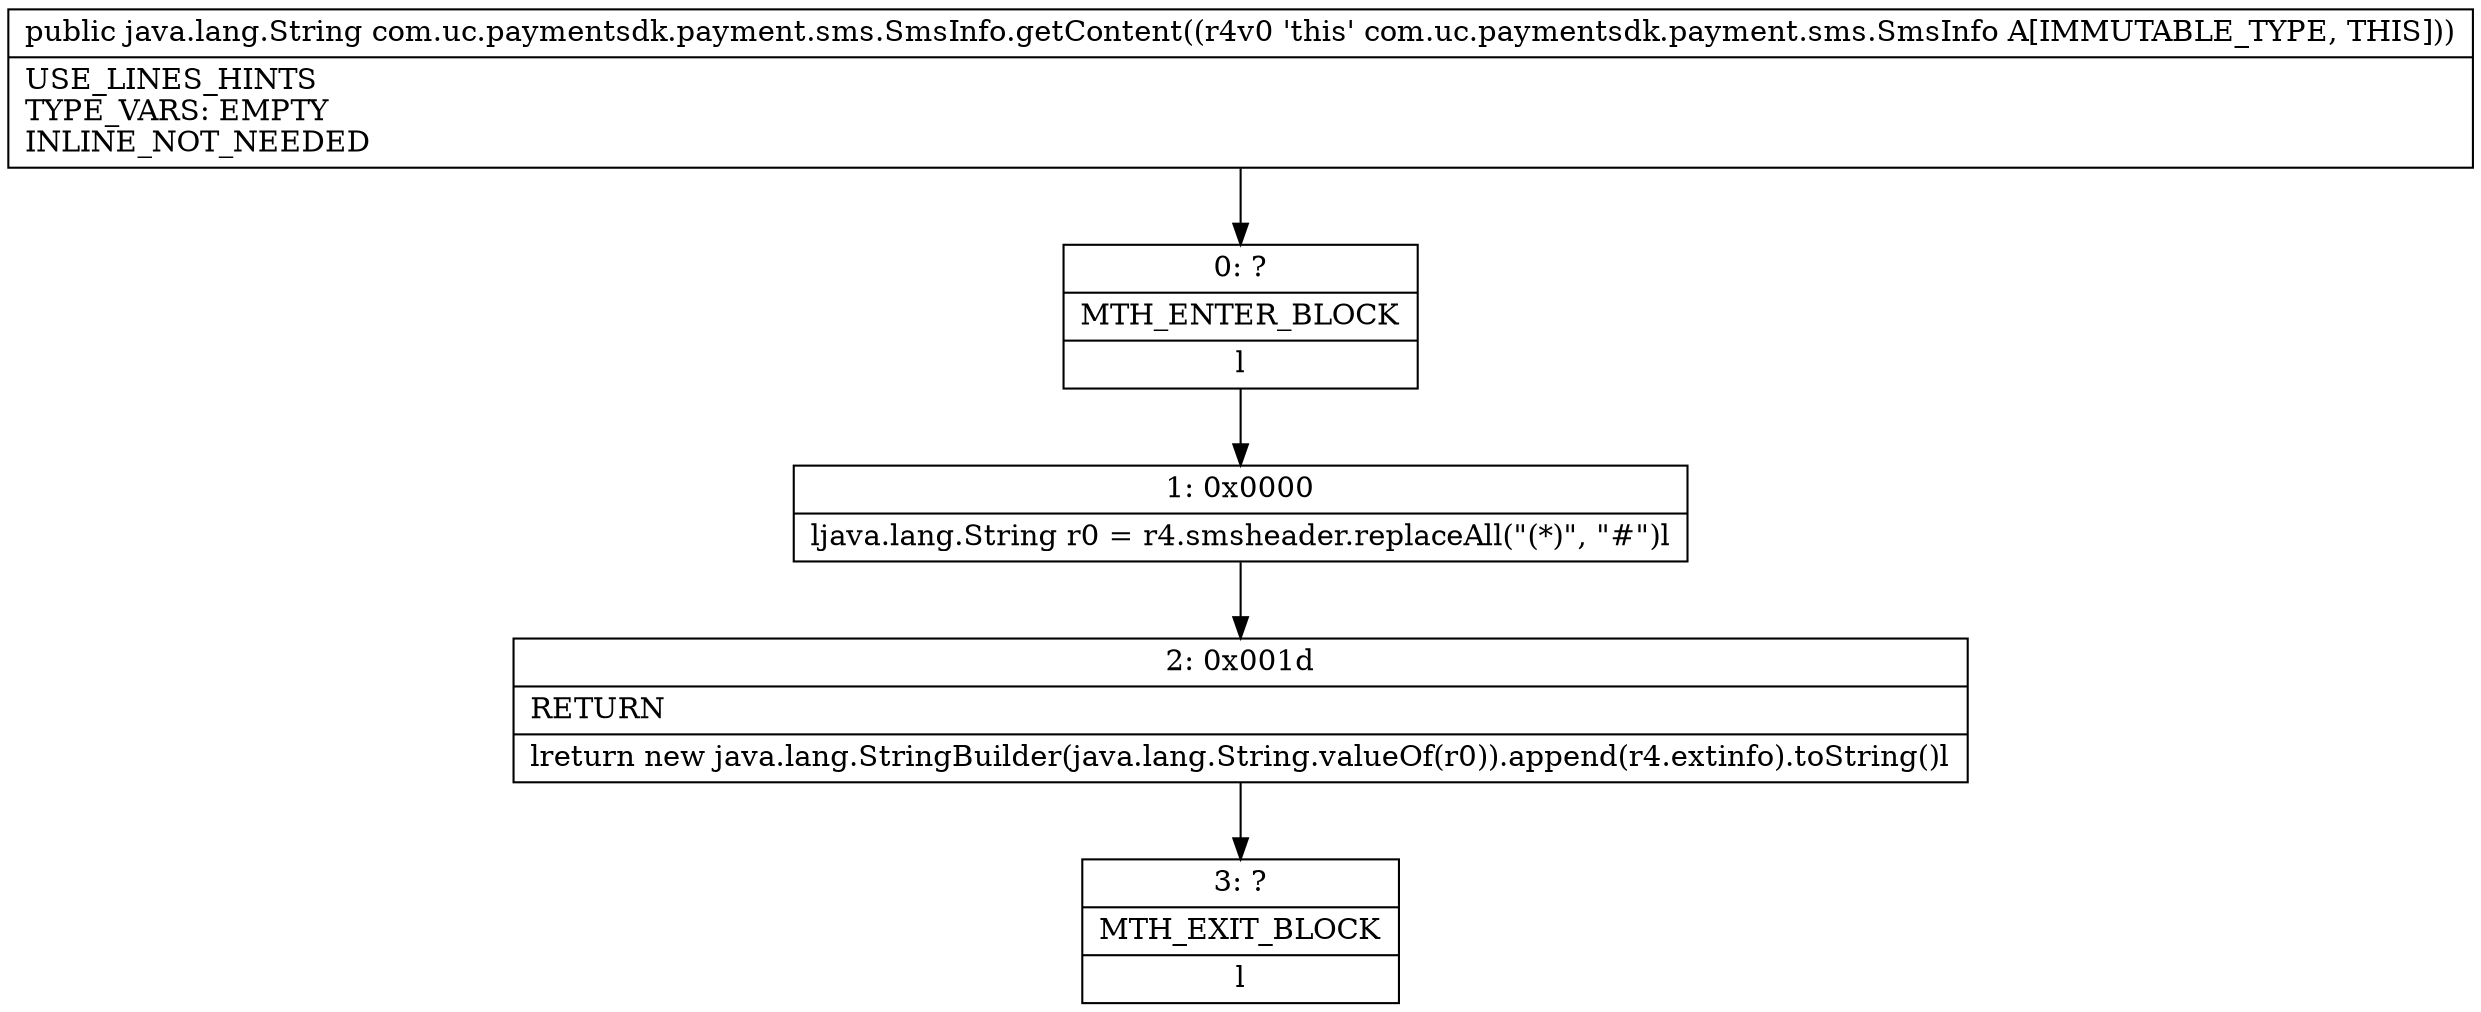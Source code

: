 digraph "CFG forcom.uc.paymentsdk.payment.sms.SmsInfo.getContent()Ljava\/lang\/String;" {
Node_0 [shape=record,label="{0\:\ ?|MTH_ENTER_BLOCK\l|l}"];
Node_1 [shape=record,label="{1\:\ 0x0000|ljava.lang.String r0 = r4.smsheader.replaceAll(\"(*)\", \"#\")l}"];
Node_2 [shape=record,label="{2\:\ 0x001d|RETURN\l|lreturn new java.lang.StringBuilder(java.lang.String.valueOf(r0)).append(r4.extinfo).toString()l}"];
Node_3 [shape=record,label="{3\:\ ?|MTH_EXIT_BLOCK\l|l}"];
MethodNode[shape=record,label="{public java.lang.String com.uc.paymentsdk.payment.sms.SmsInfo.getContent((r4v0 'this' com.uc.paymentsdk.payment.sms.SmsInfo A[IMMUTABLE_TYPE, THIS]))  | USE_LINES_HINTS\lTYPE_VARS: EMPTY\lINLINE_NOT_NEEDED\l}"];
MethodNode -> Node_0;
Node_0 -> Node_1;
Node_1 -> Node_2;
Node_2 -> Node_3;
}

